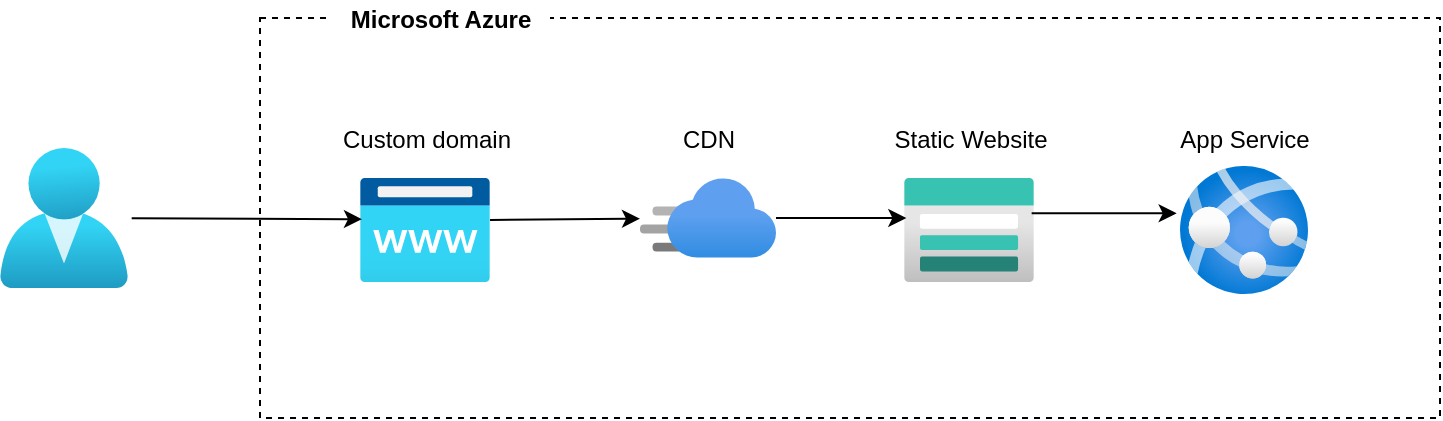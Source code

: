 <mxfile version="14.2.4" type="device"><diagram id="sAYLHYQbow077jfvpp5j" name="Page-1"><mxGraphModel dx="1332" dy="906" grid="1" gridSize="10" guides="1" tooltips="1" connect="1" arrows="1" fold="1" page="1" pageScale="1" pageWidth="1169" pageHeight="827" math="0" shadow="0"><root><mxCell id="0"/><mxCell id="1" parent="0"/><mxCell id="D5Z-lvb8gq2WGFK0XX1N-13" value="" style="rounded=0;whiteSpace=wrap;html=1;fillColor=none;dashed=1;" vertex="1" parent="1"><mxGeometry x="230" y="179" width="590" height="200" as="geometry"/></mxCell><mxCell id="D5Z-lvb8gq2WGFK0XX1N-1" value="" style="aspect=fixed;html=1;points=[];align=center;image;fontSize=12;image=img/lib/azure2/identity/Users.svg;" vertex="1" parent="1"><mxGeometry x="100" y="244" width="64" height="70" as="geometry"/></mxCell><mxCell id="D5Z-lvb8gq2WGFK0XX1N-2" value="" style="aspect=fixed;html=1;points=[];align=center;image;fontSize=12;image=img/lib/azure2/app_services/App_Service_Domains.svg;" vertex="1" parent="1"><mxGeometry x="280" y="259" width="65" height="52" as="geometry"/></mxCell><mxCell id="D5Z-lvb8gq2WGFK0XX1N-3" value="Custom domain" style="text;html=1;align=center;verticalAlign=middle;resizable=0;points=[];autosize=1;" vertex="1" parent="1"><mxGeometry x="262.5" y="230" width="100" height="20" as="geometry"/></mxCell><mxCell id="D5Z-lvb8gq2WGFK0XX1N-4" value="" style="aspect=fixed;html=1;points=[];align=center;image;fontSize=12;image=img/lib/azure2/app_services/CDN_Profiles.svg;" vertex="1" parent="1"><mxGeometry x="420" y="259" width="68" height="40" as="geometry"/></mxCell><mxCell id="D5Z-lvb8gq2WGFK0XX1N-5" value="CDN" style="text;html=1;align=center;verticalAlign=middle;resizable=0;points=[];autosize=1;" vertex="1" parent="1"><mxGeometry x="434" y="230" width="40" height="20" as="geometry"/></mxCell><mxCell id="D5Z-lvb8gq2WGFK0XX1N-6" value="" style="endArrow=classic;html=1;exitX=1;exitY=0.404;exitDx=0;exitDy=0;exitPerimeter=0;" edge="1" parent="1" source="D5Z-lvb8gq2WGFK0XX1N-2" target="D5Z-lvb8gq2WGFK0XX1N-4"><mxGeometry width="50" height="50" relative="1" as="geometry"><mxPoint x="540" y="440" as="sourcePoint"/><mxPoint x="590" y="390" as="targetPoint"/></mxGeometry></mxCell><mxCell id="D5Z-lvb8gq2WGFK0XX1N-7" value="" style="aspect=fixed;html=1;points=[];align=center;image;fontSize=12;image=img/lib/azure2/storage/Storage_Accounts.svg;" vertex="1" parent="1"><mxGeometry x="552" y="259" width="65" height="52" as="geometry"/></mxCell><mxCell id="D5Z-lvb8gq2WGFK0XX1N-8" value="Static Website" style="text;html=1;align=center;verticalAlign=middle;resizable=0;points=[];autosize=1;" vertex="1" parent="1"><mxGeometry x="540" y="230" width="90" height="20" as="geometry"/></mxCell><mxCell id="D5Z-lvb8gq2WGFK0XX1N-9" value="" style="endArrow=classic;html=1;entryX=0.018;entryY=0.385;entryDx=0;entryDy=0;entryPerimeter=0;" edge="1" parent="1" source="D5Z-lvb8gq2WGFK0XX1N-4" target="D5Z-lvb8gq2WGFK0XX1N-7"><mxGeometry width="50" height="50" relative="1" as="geometry"><mxPoint x="465" y="340.698" as="sourcePoint"/><mxPoint x="510" y="350" as="targetPoint"/></mxGeometry></mxCell><mxCell id="D5Z-lvb8gq2WGFK0XX1N-10" value="" style="aspect=fixed;html=1;points=[];align=center;image;fontSize=12;image=img/lib/azure2/app_services/App_Services.svg;" vertex="1" parent="1"><mxGeometry x="690" y="253" width="64" height="64" as="geometry"/></mxCell><mxCell id="D5Z-lvb8gq2WGFK0XX1N-11" value="App Service" style="text;html=1;align=center;verticalAlign=middle;resizable=0;points=[];autosize=1;" vertex="1" parent="1"><mxGeometry x="682" y="230" width="80" height="20" as="geometry"/></mxCell><mxCell id="D5Z-lvb8gq2WGFK0XX1N-12" value="" style="endArrow=classic;html=1;entryX=-0.026;entryY=0.37;entryDx=0;entryDy=0;entryPerimeter=0;exitX=0.982;exitY=0.34;exitDx=0;exitDy=0;exitPerimeter=0;" edge="1" parent="1" source="D5Z-lvb8gq2WGFK0XX1N-7" target="D5Z-lvb8gq2WGFK0XX1N-10"><mxGeometry width="50" height="50" relative="1" as="geometry"><mxPoint x="624.83" y="339.997" as="sourcePoint"/><mxPoint x="690.0" y="340.01" as="targetPoint"/></mxGeometry></mxCell><mxCell id="D5Z-lvb8gq2WGFK0XX1N-14" value="" style="endArrow=classic;html=1;exitX=1.029;exitY=0.502;exitDx=0;exitDy=0;exitPerimeter=0;entryX=0.015;entryY=0.396;entryDx=0;entryDy=0;entryPerimeter=0;" edge="1" parent="1" source="D5Z-lvb8gq2WGFK0XX1N-1" target="D5Z-lvb8gq2WGFK0XX1N-2"><mxGeometry width="50" height="50" relative="1" as="geometry"><mxPoint x="120" y="350.698" as="sourcePoint"/><mxPoint x="195" y="350.004" as="targetPoint"/></mxGeometry></mxCell><mxCell id="D5Z-lvb8gq2WGFK0XX1N-15" value="Microsoft Azure" style="text;html=1;align=center;verticalAlign=middle;resizable=0;points=[];autosize=1;fillColor=#ffffff;fontStyle=1" vertex="1" parent="1"><mxGeometry x="265" y="170" width="110" height="20" as="geometry"/></mxCell></root></mxGraphModel></diagram></mxfile>